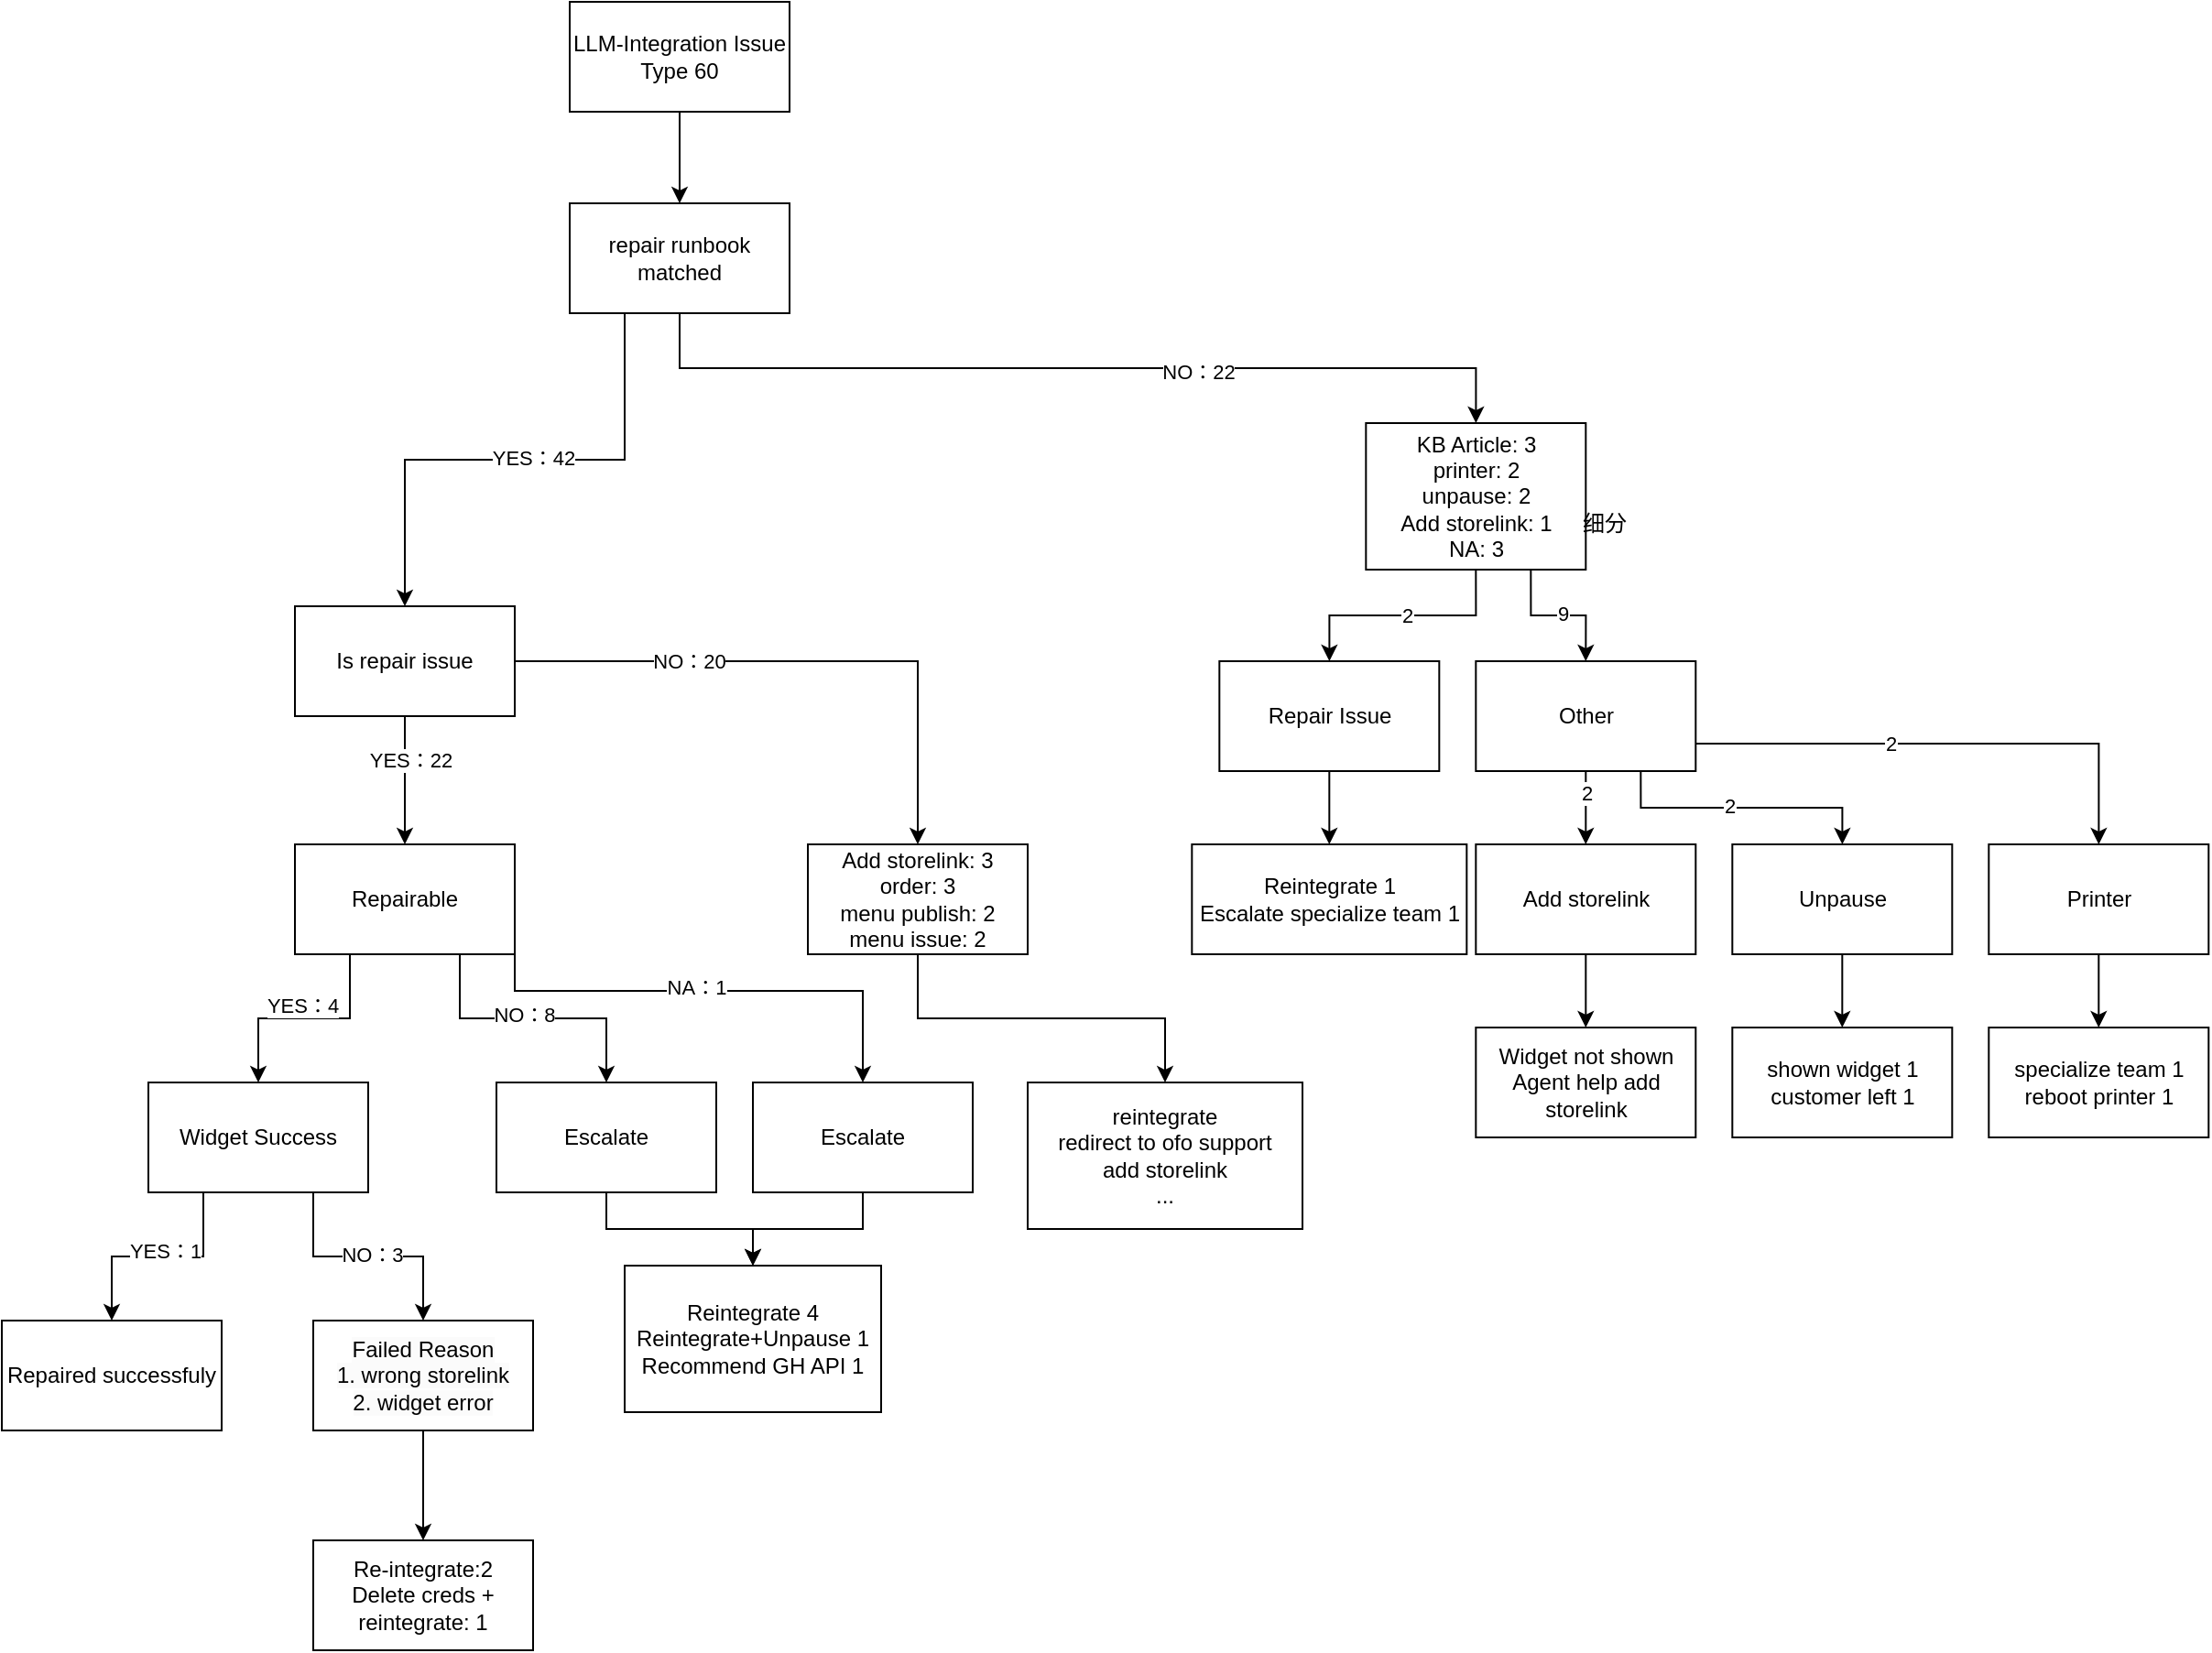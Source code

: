 <mxfile version="25.0.3">
  <diagram name="Page-1" id="e1eXuWaU9WfsJ-PKviq6">
    <mxGraphModel dx="943" dy="1089" grid="1" gridSize="10" guides="1" tooltips="1" connect="1" arrows="1" fold="1" page="1" pageScale="1" pageWidth="850" pageHeight="1100" math="0" shadow="0">
      <root>
        <mxCell id="0" />
        <mxCell id="1" parent="0" />
        <mxCell id="fQQwxeyHgZwv-CVo4GR3-3" style="edgeStyle=orthogonalEdgeStyle;rounded=0;orthogonalLoop=1;jettySize=auto;html=1;exitX=0.5;exitY=1;exitDx=0;exitDy=0;entryX=0.5;entryY=0;entryDx=0;entryDy=0;" parent="1" source="fQQwxeyHgZwv-CVo4GR3-1" target="fQQwxeyHgZwv-CVo4GR3-2" edge="1">
          <mxGeometry relative="1" as="geometry" />
        </mxCell>
        <mxCell id="fQQwxeyHgZwv-CVo4GR3-1" value="LLM-Integration Issue Type 60" style="whiteSpace=wrap;html=1;" parent="1" vertex="1">
          <mxGeometry x="350" y="510" width="120" height="60" as="geometry" />
        </mxCell>
        <mxCell id="fQQwxeyHgZwv-CVo4GR3-7" style="edgeStyle=orthogonalEdgeStyle;rounded=0;orthogonalLoop=1;jettySize=auto;html=1;exitX=0.25;exitY=1;exitDx=0;exitDy=0;entryX=0.5;entryY=0;entryDx=0;entryDy=0;" parent="1" source="fQQwxeyHgZwv-CVo4GR3-2" target="fQQwxeyHgZwv-CVo4GR3-35" edge="1">
          <mxGeometry relative="1" as="geometry" />
        </mxCell>
        <mxCell id="fQQwxeyHgZwv-CVo4GR3-33" value="YES：42" style="edgeLabel;html=1;align=center;verticalAlign=middle;resizable=0;points=[];" parent="fQQwxeyHgZwv-CVo4GR3-7" vertex="1" connectable="0">
          <mxGeometry x="-0.071" y="-1" relative="1" as="geometry">
            <mxPoint as="offset" />
          </mxGeometry>
        </mxCell>
        <mxCell id="fQQwxeyHgZwv-CVo4GR3-30" style="edgeStyle=orthogonalEdgeStyle;rounded=0;orthogonalLoop=1;jettySize=auto;html=1;exitX=0.5;exitY=1;exitDx=0;exitDy=0;" parent="1" source="fQQwxeyHgZwv-CVo4GR3-2" target="fQQwxeyHgZwv-CVo4GR3-29" edge="1">
          <mxGeometry relative="1" as="geometry" />
        </mxCell>
        <mxCell id="fQQwxeyHgZwv-CVo4GR3-41" value="NO：22" style="edgeLabel;html=1;align=center;verticalAlign=middle;resizable=0;points=[];" parent="fQQwxeyHgZwv-CVo4GR3-30" vertex="1" connectable="0">
          <mxGeometry x="0.263" y="-2" relative="1" as="geometry">
            <mxPoint as="offset" />
          </mxGeometry>
        </mxCell>
        <mxCell id="fQQwxeyHgZwv-CVo4GR3-2" value="repair runbook matched" style="whiteSpace=wrap;html=1;" parent="1" vertex="1">
          <mxGeometry x="350" y="620" width="120" height="60" as="geometry" />
        </mxCell>
        <mxCell id="fQQwxeyHgZwv-CVo4GR3-13" style="edgeStyle=orthogonalEdgeStyle;rounded=0;orthogonalLoop=1;jettySize=auto;html=1;exitX=0.25;exitY=1;exitDx=0;exitDy=0;" parent="1" source="fQQwxeyHgZwv-CVo4GR3-5" target="fQQwxeyHgZwv-CVo4GR3-11" edge="1">
          <mxGeometry relative="1" as="geometry" />
        </mxCell>
        <mxCell id="fQQwxeyHgZwv-CVo4GR3-14" value="YES：4" style="edgeLabel;html=1;align=center;verticalAlign=middle;resizable=0;points=[];" parent="fQQwxeyHgZwv-CVo4GR3-13" vertex="1" connectable="0">
          <mxGeometry x="0.027" y="-7" relative="1" as="geometry">
            <mxPoint as="offset" />
          </mxGeometry>
        </mxCell>
        <mxCell id="fQQwxeyHgZwv-CVo4GR3-17" style="edgeStyle=orthogonalEdgeStyle;rounded=0;orthogonalLoop=1;jettySize=auto;html=1;exitX=0.75;exitY=1;exitDx=0;exitDy=0;entryX=0.5;entryY=0;entryDx=0;entryDy=0;" parent="1" source="fQQwxeyHgZwv-CVo4GR3-5" target="fQQwxeyHgZwv-CVo4GR3-12" edge="1">
          <mxGeometry relative="1" as="geometry" />
        </mxCell>
        <mxCell id="fQQwxeyHgZwv-CVo4GR3-18" value="NO：8" style="edgeLabel;html=1;align=center;verticalAlign=middle;resizable=0;points=[];" parent="fQQwxeyHgZwv-CVo4GR3-17" vertex="1" connectable="0">
          <mxGeometry x="-0.067" y="2" relative="1" as="geometry">
            <mxPoint as="offset" />
          </mxGeometry>
        </mxCell>
        <mxCell id="fQQwxeyHgZwv-CVo4GR3-48" style="edgeStyle=orthogonalEdgeStyle;rounded=0;orthogonalLoop=1;jettySize=auto;html=1;exitX=1;exitY=0.75;exitDx=0;exitDy=0;entryX=0.5;entryY=0;entryDx=0;entryDy=0;" parent="1" source="fQQwxeyHgZwv-CVo4GR3-5" target="fQQwxeyHgZwv-CVo4GR3-47" edge="1">
          <mxGeometry relative="1" as="geometry">
            <Array as="points">
              <mxPoint x="320" y="1050" />
              <mxPoint x="510" y="1050" />
            </Array>
          </mxGeometry>
        </mxCell>
        <mxCell id="fQQwxeyHgZwv-CVo4GR3-49" value="NA：1" style="edgeLabel;html=1;align=center;verticalAlign=middle;resizable=0;points=[];" parent="fQQwxeyHgZwv-CVo4GR3-48" vertex="1" connectable="0">
          <mxGeometry x="-0.025" y="2" relative="1" as="geometry">
            <mxPoint as="offset" />
          </mxGeometry>
        </mxCell>
        <mxCell id="fQQwxeyHgZwv-CVo4GR3-5" value="Repairable" style="whiteSpace=wrap;html=1;" parent="1" vertex="1">
          <mxGeometry x="200" y="970" width="120" height="60" as="geometry" />
        </mxCell>
        <mxCell id="fQQwxeyHgZwv-CVo4GR3-21" style="edgeStyle=orthogonalEdgeStyle;rounded=0;orthogonalLoop=1;jettySize=auto;html=1;exitX=0.25;exitY=1;exitDx=0;exitDy=0;entryX=0.5;entryY=0;entryDx=0;entryDy=0;" parent="1" source="fQQwxeyHgZwv-CVo4GR3-11" target="fQQwxeyHgZwv-CVo4GR3-19" edge="1">
          <mxGeometry relative="1" as="geometry" />
        </mxCell>
        <mxCell id="fQQwxeyHgZwv-CVo4GR3-22" value="YES：1" style="edgeLabel;html=1;align=center;verticalAlign=middle;resizable=0;points=[];" parent="fQQwxeyHgZwv-CVo4GR3-21" vertex="1" connectable="0">
          <mxGeometry x="-0.061" y="-3" relative="1" as="geometry">
            <mxPoint as="offset" />
          </mxGeometry>
        </mxCell>
        <mxCell id="fQQwxeyHgZwv-CVo4GR3-23" style="edgeStyle=orthogonalEdgeStyle;rounded=0;orthogonalLoop=1;jettySize=auto;html=1;exitX=0.75;exitY=1;exitDx=0;exitDy=0;" parent="1" source="fQQwxeyHgZwv-CVo4GR3-11" target="fQQwxeyHgZwv-CVo4GR3-20" edge="1">
          <mxGeometry relative="1" as="geometry" />
        </mxCell>
        <mxCell id="fQQwxeyHgZwv-CVo4GR3-24" value="NO：3" style="edgeLabel;html=1;align=center;verticalAlign=middle;resizable=0;points=[];" parent="fQQwxeyHgZwv-CVo4GR3-23" vertex="1" connectable="0">
          <mxGeometry x="0.033" y="1" relative="1" as="geometry">
            <mxPoint as="offset" />
          </mxGeometry>
        </mxCell>
        <mxCell id="fQQwxeyHgZwv-CVo4GR3-11" value="Widget Success" style="whiteSpace=wrap;html=1;" parent="1" vertex="1">
          <mxGeometry x="120" y="1100" width="120" height="60" as="geometry" />
        </mxCell>
        <mxCell id="fQQwxeyHgZwv-CVo4GR3-69" style="edgeStyle=orthogonalEdgeStyle;rounded=0;orthogonalLoop=1;jettySize=auto;html=1;exitX=0.5;exitY=1;exitDx=0;exitDy=0;" parent="1" source="fQQwxeyHgZwv-CVo4GR3-12" target="fQQwxeyHgZwv-CVo4GR3-68" edge="1">
          <mxGeometry relative="1" as="geometry" />
        </mxCell>
        <mxCell id="fQQwxeyHgZwv-CVo4GR3-12" value="Escalate" style="whiteSpace=wrap;html=1;" parent="1" vertex="1">
          <mxGeometry x="310" y="1100" width="120" height="60" as="geometry" />
        </mxCell>
        <mxCell id="fQQwxeyHgZwv-CVo4GR3-19" value="Repaired successfuly" style="whiteSpace=wrap;html=1;" parent="1" vertex="1">
          <mxGeometry x="40" y="1230" width="120" height="60" as="geometry" />
        </mxCell>
        <mxCell id="fQQwxeyHgZwv-CVo4GR3-67" style="edgeStyle=orthogonalEdgeStyle;rounded=0;orthogonalLoop=1;jettySize=auto;html=1;exitX=0.5;exitY=1;exitDx=0;exitDy=0;" parent="1" source="fQQwxeyHgZwv-CVo4GR3-20" target="fQQwxeyHgZwv-CVo4GR3-66" edge="1">
          <mxGeometry relative="1" as="geometry" />
        </mxCell>
        <mxCell id="fQQwxeyHgZwv-CVo4GR3-20" value="&lt;span style=&quot;color: rgb(0, 0, 0); font-family: Helvetica; font-size: 12px; font-style: normal; font-variant-ligatures: normal; font-variant-caps: normal; font-weight: 400; letter-spacing: normal; orphans: 2; text-align: center; text-indent: 0px; text-transform: none; widows: 2; word-spacing: 0px; -webkit-text-stroke-width: 0px; white-space: normal; background-color: rgb(251, 251, 251); text-decoration-thickness: initial; text-decoration-style: initial; text-decoration-color: initial; display: inline !important; float: none;&quot;&gt;Failed Reason&lt;br&gt;1. wrong storelink&lt;br&gt;2. widget error&lt;/span&gt;" style="whiteSpace=wrap;html=1;" parent="1" vertex="1">
          <mxGeometry x="210" y="1230" width="120" height="60" as="geometry" />
        </mxCell>
        <mxCell id="fQQwxeyHgZwv-CVo4GR3-51" style="edgeStyle=orthogonalEdgeStyle;rounded=0;orthogonalLoop=1;jettySize=auto;html=1;exitX=0.5;exitY=1;exitDx=0;exitDy=0;" parent="1" source="fQQwxeyHgZwv-CVo4GR3-29" target="fQQwxeyHgZwv-CVo4GR3-50" edge="1">
          <mxGeometry relative="1" as="geometry" />
        </mxCell>
        <mxCell id="fQQwxeyHgZwv-CVo4GR3-52" value="2" style="edgeLabel;html=1;align=center;verticalAlign=middle;resizable=0;points=[];" parent="fQQwxeyHgZwv-CVo4GR3-51" vertex="1" connectable="0">
          <mxGeometry x="-0.04" relative="1" as="geometry">
            <mxPoint as="offset" />
          </mxGeometry>
        </mxCell>
        <mxCell id="fQQwxeyHgZwv-CVo4GR3-54" style="edgeStyle=orthogonalEdgeStyle;rounded=0;orthogonalLoop=1;jettySize=auto;html=1;exitX=0.75;exitY=1;exitDx=0;exitDy=0;entryX=0.5;entryY=0;entryDx=0;entryDy=0;" parent="1" source="fQQwxeyHgZwv-CVo4GR3-29" target="fQQwxeyHgZwv-CVo4GR3-53" edge="1">
          <mxGeometry relative="1" as="geometry" />
        </mxCell>
        <mxCell id="fQQwxeyHgZwv-CVo4GR3-55" value="9" style="edgeLabel;html=1;align=center;verticalAlign=middle;resizable=0;points=[];" parent="fQQwxeyHgZwv-CVo4GR3-54" vertex="1" connectable="0">
          <mxGeometry x="0.057" y="1" relative="1" as="geometry">
            <mxPoint as="offset" />
          </mxGeometry>
        </mxCell>
        <mxCell id="fQQwxeyHgZwv-CVo4GR3-29" value="KB Article: 3&lt;br&gt;printer: 2&lt;br&gt;unpause: 2&lt;br&gt;Add storelink: 1&lt;br&gt;NA: 3" style="whiteSpace=wrap;html=1;" parent="1" vertex="1">
          <mxGeometry x="784.66" y="740" width="120" height="80" as="geometry" />
        </mxCell>
        <mxCell id="fQQwxeyHgZwv-CVo4GR3-37" style="edgeStyle=orthogonalEdgeStyle;rounded=0;orthogonalLoop=1;jettySize=auto;html=1;exitX=0.5;exitY=1;exitDx=0;exitDy=0;" parent="1" source="fQQwxeyHgZwv-CVo4GR3-35" target="fQQwxeyHgZwv-CVo4GR3-5" edge="1">
          <mxGeometry relative="1" as="geometry" />
        </mxCell>
        <mxCell id="fQQwxeyHgZwv-CVo4GR3-38" value="YES：22" style="edgeLabel;html=1;align=center;verticalAlign=middle;resizable=0;points=[];" parent="fQQwxeyHgZwv-CVo4GR3-37" vertex="1" connectable="0">
          <mxGeometry x="-0.314" y="3" relative="1" as="geometry">
            <mxPoint as="offset" />
          </mxGeometry>
        </mxCell>
        <mxCell id="fQQwxeyHgZwv-CVo4GR3-39" style="edgeStyle=orthogonalEdgeStyle;rounded=0;orthogonalLoop=1;jettySize=auto;html=1;exitX=1;exitY=0.5;exitDx=0;exitDy=0;" parent="1" source="fQQwxeyHgZwv-CVo4GR3-35" target="fQQwxeyHgZwv-CVo4GR3-36" edge="1">
          <mxGeometry relative="1" as="geometry" />
        </mxCell>
        <mxCell id="fQQwxeyHgZwv-CVo4GR3-40" value="NO：20" style="edgeLabel;html=1;align=center;verticalAlign=middle;resizable=0;points=[];" parent="fQQwxeyHgZwv-CVo4GR3-39" vertex="1" connectable="0">
          <mxGeometry x="-0.409" relative="1" as="geometry">
            <mxPoint as="offset" />
          </mxGeometry>
        </mxCell>
        <mxCell id="fQQwxeyHgZwv-CVo4GR3-35" value="Is repair issue" style="whiteSpace=wrap;html=1;" parent="1" vertex="1">
          <mxGeometry x="200" y="840" width="120" height="60" as="geometry" />
        </mxCell>
        <mxCell id="fQQwxeyHgZwv-CVo4GR3-89" style="edgeStyle=orthogonalEdgeStyle;rounded=0;orthogonalLoop=1;jettySize=auto;html=1;exitX=0.5;exitY=1;exitDx=0;exitDy=0;" parent="1" source="fQQwxeyHgZwv-CVo4GR3-36" target="fQQwxeyHgZwv-CVo4GR3-88" edge="1">
          <mxGeometry relative="1" as="geometry" />
        </mxCell>
        <mxCell id="fQQwxeyHgZwv-CVo4GR3-36" value="Add storelink: 3&lt;br&gt;order: 3&lt;br&gt;menu publish: 2&lt;div&gt;menu issue: 2&lt;/div&gt;" style="whiteSpace=wrap;html=1;" parent="1" vertex="1">
          <mxGeometry x="480" y="970" width="120" height="60" as="geometry" />
        </mxCell>
        <mxCell id="fQQwxeyHgZwv-CVo4GR3-70" style="edgeStyle=orthogonalEdgeStyle;rounded=0;orthogonalLoop=1;jettySize=auto;html=1;exitX=0.5;exitY=1;exitDx=0;exitDy=0;" parent="1" source="fQQwxeyHgZwv-CVo4GR3-47" target="fQQwxeyHgZwv-CVo4GR3-68" edge="1">
          <mxGeometry relative="1" as="geometry" />
        </mxCell>
        <mxCell id="fQQwxeyHgZwv-CVo4GR3-47" value="Escalate" style="whiteSpace=wrap;html=1;" parent="1" vertex="1">
          <mxGeometry x="450" y="1100" width="120" height="60" as="geometry" />
        </mxCell>
        <mxCell id="fQQwxeyHgZwv-CVo4GR3-72" style="edgeStyle=orthogonalEdgeStyle;rounded=0;orthogonalLoop=1;jettySize=auto;html=1;exitX=0.5;exitY=1;exitDx=0;exitDy=0;entryX=0.5;entryY=0;entryDx=0;entryDy=0;" parent="1" source="fQQwxeyHgZwv-CVo4GR3-50" target="fQQwxeyHgZwv-CVo4GR3-71" edge="1">
          <mxGeometry relative="1" as="geometry" />
        </mxCell>
        <mxCell id="fQQwxeyHgZwv-CVo4GR3-50" value="Repair Issue" style="whiteSpace=wrap;html=1;" parent="1" vertex="1">
          <mxGeometry x="704.66" y="870" width="120" height="60" as="geometry" />
        </mxCell>
        <mxCell id="fQQwxeyHgZwv-CVo4GR3-76" style="edgeStyle=orthogonalEdgeStyle;rounded=0;orthogonalLoop=1;jettySize=auto;html=1;exitX=0.5;exitY=1;exitDx=0;exitDy=0;entryX=0.5;entryY=0;entryDx=0;entryDy=0;" parent="1" source="fQQwxeyHgZwv-CVo4GR3-53" target="fQQwxeyHgZwv-CVo4GR3-73" edge="1">
          <mxGeometry relative="1" as="geometry" />
        </mxCell>
        <mxCell id="fQQwxeyHgZwv-CVo4GR3-79" value="2" style="edgeLabel;html=1;align=center;verticalAlign=middle;resizable=0;points=[];" parent="fQQwxeyHgZwv-CVo4GR3-76" vertex="1" connectable="0">
          <mxGeometry x="-0.409" relative="1" as="geometry">
            <mxPoint as="offset" />
          </mxGeometry>
        </mxCell>
        <mxCell id="fQQwxeyHgZwv-CVo4GR3-78" style="edgeStyle=orthogonalEdgeStyle;rounded=0;orthogonalLoop=1;jettySize=auto;html=1;exitX=0.75;exitY=1;exitDx=0;exitDy=0;" parent="1" source="fQQwxeyHgZwv-CVo4GR3-53" target="fQQwxeyHgZwv-CVo4GR3-77" edge="1">
          <mxGeometry relative="1" as="geometry" />
        </mxCell>
        <mxCell id="fQQwxeyHgZwv-CVo4GR3-80" value="2" style="edgeLabel;html=1;align=center;verticalAlign=middle;resizable=0;points=[];" parent="fQQwxeyHgZwv-CVo4GR3-78" vertex="1" connectable="0">
          <mxGeometry x="-0.091" y="1" relative="1" as="geometry">
            <mxPoint as="offset" />
          </mxGeometry>
        </mxCell>
        <mxCell id="fQQwxeyHgZwv-CVo4GR3-84" style="edgeStyle=orthogonalEdgeStyle;rounded=0;orthogonalLoop=1;jettySize=auto;html=1;exitX=1;exitY=0.75;exitDx=0;exitDy=0;" parent="1" source="fQQwxeyHgZwv-CVo4GR3-53" target="fQQwxeyHgZwv-CVo4GR3-83" edge="1">
          <mxGeometry relative="1" as="geometry" />
        </mxCell>
        <mxCell id="fQQwxeyHgZwv-CVo4GR3-85" value="2" style="edgeLabel;html=1;align=center;verticalAlign=middle;resizable=0;points=[];" parent="fQQwxeyHgZwv-CVo4GR3-84" vertex="1" connectable="0">
          <mxGeometry x="-0.226" relative="1" as="geometry">
            <mxPoint as="offset" />
          </mxGeometry>
        </mxCell>
        <mxCell id="fQQwxeyHgZwv-CVo4GR3-53" value="Other" style="whiteSpace=wrap;html=1;" parent="1" vertex="1">
          <mxGeometry x="844.66" y="870" width="120" height="60" as="geometry" />
        </mxCell>
        <mxCell id="fQQwxeyHgZwv-CVo4GR3-62" value="细分" style="text;html=1;align=center;verticalAlign=middle;whiteSpace=wrap;rounded=0;" parent="1" vertex="1">
          <mxGeometry x="884.66" y="780" width="60" height="30" as="geometry" />
        </mxCell>
        <mxCell id="fQQwxeyHgZwv-CVo4GR3-66" value="Re-integrate:2&lt;br&gt;Delete creds + reintegrate: 1" style="whiteSpace=wrap;html=1;" parent="1" vertex="1">
          <mxGeometry x="210" y="1350" width="120" height="60" as="geometry" />
        </mxCell>
        <mxCell id="fQQwxeyHgZwv-CVo4GR3-68" value="Reintegrate 4&lt;br&gt;Reintegrate+Unpause 1&lt;br&gt;Recommend GH API 1" style="whiteSpace=wrap;html=1;" parent="1" vertex="1">
          <mxGeometry x="380" y="1200" width="140" height="80" as="geometry" />
        </mxCell>
        <mxCell id="fQQwxeyHgZwv-CVo4GR3-71" value="Reintegrate 1&lt;br&gt;Escalate specialize team 1" style="whiteSpace=wrap;html=1;" parent="1" vertex="1">
          <mxGeometry x="689.66" y="970" width="150" height="60" as="geometry" />
        </mxCell>
        <mxCell id="fQQwxeyHgZwv-CVo4GR3-75" style="edgeStyle=orthogonalEdgeStyle;rounded=0;orthogonalLoop=1;jettySize=auto;html=1;exitX=0.5;exitY=1;exitDx=0;exitDy=0;entryX=0.5;entryY=0;entryDx=0;entryDy=0;" parent="1" source="fQQwxeyHgZwv-CVo4GR3-73" target="fQQwxeyHgZwv-CVo4GR3-74" edge="1">
          <mxGeometry relative="1" as="geometry" />
        </mxCell>
        <mxCell id="fQQwxeyHgZwv-CVo4GR3-73" value="Add storelink" style="whiteSpace=wrap;html=1;" parent="1" vertex="1">
          <mxGeometry x="844.66" y="970" width="120" height="60" as="geometry" />
        </mxCell>
        <mxCell id="fQQwxeyHgZwv-CVo4GR3-74" value="Widget not shown&lt;br&gt;Agent help add storelink" style="whiteSpace=wrap;html=1;" parent="1" vertex="1">
          <mxGeometry x="844.66" y="1070" width="120" height="60" as="geometry" />
        </mxCell>
        <mxCell id="fQQwxeyHgZwv-CVo4GR3-82" style="edgeStyle=orthogonalEdgeStyle;rounded=0;orthogonalLoop=1;jettySize=auto;html=1;exitX=0.5;exitY=1;exitDx=0;exitDy=0;" parent="1" source="fQQwxeyHgZwv-CVo4GR3-77" target="fQQwxeyHgZwv-CVo4GR3-81" edge="1">
          <mxGeometry relative="1" as="geometry" />
        </mxCell>
        <mxCell id="fQQwxeyHgZwv-CVo4GR3-77" value="Unpause" style="whiteSpace=wrap;html=1;" parent="1" vertex="1">
          <mxGeometry x="984.66" y="970" width="120" height="60" as="geometry" />
        </mxCell>
        <mxCell id="fQQwxeyHgZwv-CVo4GR3-81" value="shown widget 1&lt;br&gt;customer left 1" style="whiteSpace=wrap;html=1;" parent="1" vertex="1">
          <mxGeometry x="984.66" y="1070" width="120" height="60" as="geometry" />
        </mxCell>
        <mxCell id="fQQwxeyHgZwv-CVo4GR3-87" style="edgeStyle=orthogonalEdgeStyle;rounded=0;orthogonalLoop=1;jettySize=auto;html=1;exitX=0.5;exitY=1;exitDx=0;exitDy=0;entryX=0.5;entryY=0;entryDx=0;entryDy=0;" parent="1" source="fQQwxeyHgZwv-CVo4GR3-83" target="fQQwxeyHgZwv-CVo4GR3-86" edge="1">
          <mxGeometry relative="1" as="geometry" />
        </mxCell>
        <mxCell id="fQQwxeyHgZwv-CVo4GR3-83" value="Printer" style="whiteSpace=wrap;html=1;" parent="1" vertex="1">
          <mxGeometry x="1124.66" y="970" width="120" height="60" as="geometry" />
        </mxCell>
        <mxCell id="fQQwxeyHgZwv-CVo4GR3-86" value="specialize team 1&lt;br&gt;reboot printer 1" style="whiteSpace=wrap;html=1;" parent="1" vertex="1">
          <mxGeometry x="1124.66" y="1070" width="120" height="60" as="geometry" />
        </mxCell>
        <mxCell id="fQQwxeyHgZwv-CVo4GR3-88" value="reintegrate&lt;br&gt;redirect to ofo support&lt;br&gt;add storelink&lt;br&gt;..." style="whiteSpace=wrap;html=1;" parent="1" vertex="1">
          <mxGeometry x="600" y="1100" width="150" height="80" as="geometry" />
        </mxCell>
      </root>
    </mxGraphModel>
  </diagram>
</mxfile>
